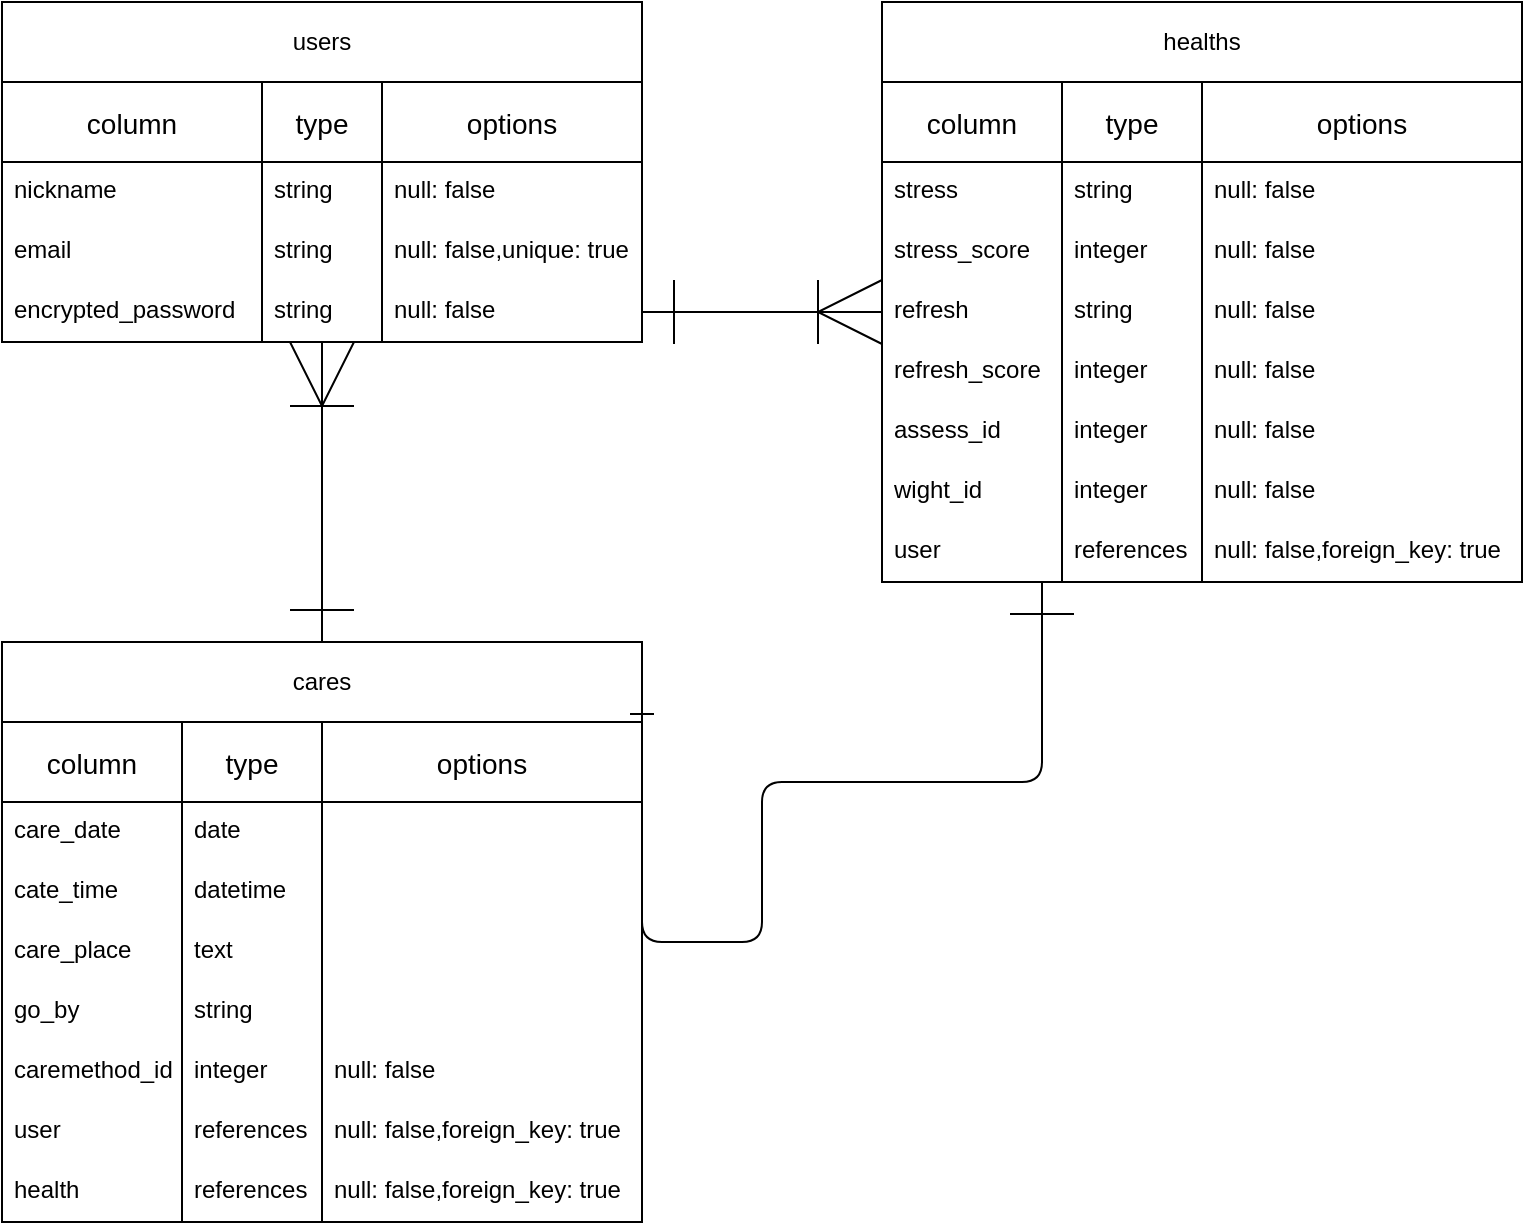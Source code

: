 <mxfile>
    <diagram id="IiIE51ONClDgoYbZXVTl" name="ページ1">
        <mxGraphModel dx="293" dy="524" grid="1" gridSize="10" guides="0" tooltips="1" connect="1" arrows="1" fold="1" page="1" pageScale="1" pageWidth="827" pageHeight="1169" math="0" shadow="0">
            <root>
                <object label="" id="0">
                    <mxCell/>
                </object>
                <mxCell id="1" parent="0"/>
                <mxCell id="36" value="column" style="swimlane;fontStyle=0;childLayout=stackLayout;horizontal=1;startSize=40;horizontalStack=0;resizeParent=1;resizeParentMax=0;resizeLast=0;collapsible=1;marginBottom=0;align=center;fontSize=14;" parent="1" vertex="1">
                    <mxGeometry x="40" y="160" width="130" height="130" as="geometry">
                        <mxRectangle x="40" y="280" width="50" height="40" as="alternateBounds"/>
                    </mxGeometry>
                </mxCell>
                <mxCell id="37" value="nickname" style="text;strokeColor=none;fillColor=none;spacingLeft=4;spacingRight=4;overflow=hidden;rotatable=0;points=[[0,0.5],[1,0.5]];portConstraint=eastwest;fontSize=12;" parent="36" vertex="1">
                    <mxGeometry y="40" width="130" height="30" as="geometry"/>
                </mxCell>
                <mxCell id="38" value="email" style="text;strokeColor=none;fillColor=none;spacingLeft=4;spacingRight=4;overflow=hidden;rotatable=0;points=[[0,0.5],[1,0.5]];portConstraint=eastwest;fontSize=12;" parent="36" vertex="1">
                    <mxGeometry y="70" width="130" height="30" as="geometry"/>
                </mxCell>
                <mxCell id="60" value="encrypted_password" style="text;strokeColor=none;fillColor=none;spacingLeft=4;spacingRight=4;overflow=hidden;rotatable=0;points=[[0,0.5],[1,0.5]];portConstraint=eastwest;fontSize=12;" parent="36" vertex="1">
                    <mxGeometry y="100" width="130" height="30" as="geometry"/>
                </mxCell>
                <mxCell id="71" value="type" style="swimlane;fontStyle=0;childLayout=stackLayout;horizontal=1;startSize=40;horizontalStack=0;resizeParent=1;resizeParentMax=0;resizeLast=0;collapsible=1;marginBottom=0;align=center;fontSize=14;" parent="1" vertex="1">
                    <mxGeometry x="170" y="160" width="60" height="130" as="geometry">
                        <mxRectangle x="170" y="280" width="50" height="40" as="alternateBounds"/>
                    </mxGeometry>
                </mxCell>
                <mxCell id="72" value="string" style="text;strokeColor=none;fillColor=none;spacingLeft=4;spacingRight=4;overflow=hidden;rotatable=0;points=[[0,0.5],[1,0.5]];portConstraint=eastwest;fontSize=12;" parent="71" vertex="1">
                    <mxGeometry y="40" width="60" height="30" as="geometry"/>
                </mxCell>
                <mxCell id="73" value="string    " style="text;strokeColor=none;fillColor=none;spacingLeft=4;spacingRight=4;overflow=hidden;rotatable=0;points=[[0,0.5],[1,0.5]];portConstraint=eastwest;fontSize=12;" parent="71" vertex="1">
                    <mxGeometry y="70" width="60" height="30" as="geometry"/>
                </mxCell>
                <mxCell id="74" value="string" style="text;strokeColor=none;fillColor=none;spacingLeft=4;spacingRight=4;overflow=hidden;rotatable=0;points=[[0,0.5],[1,0.5]];portConstraint=eastwest;fontSize=12;" parent="71" vertex="1">
                    <mxGeometry y="100" width="60" height="30" as="geometry"/>
                </mxCell>
                <mxCell id="80" value="options" style="swimlane;fontStyle=0;childLayout=stackLayout;horizontal=1;startSize=40;horizontalStack=0;resizeParent=1;resizeParentMax=0;resizeLast=0;collapsible=1;marginBottom=0;align=center;fontSize=14;" parent="1" vertex="1">
                    <mxGeometry x="230" y="160" width="130" height="130" as="geometry">
                        <mxRectangle x="40" y="280" width="50" height="40" as="alternateBounds"/>
                    </mxGeometry>
                </mxCell>
                <mxCell id="81" value="null: false" style="text;strokeColor=none;fillColor=none;spacingLeft=4;spacingRight=4;overflow=hidden;rotatable=0;points=[[0,0.5],[1,0.5]];portConstraint=eastwest;fontSize=12;" parent="80" vertex="1">
                    <mxGeometry y="40" width="130" height="30" as="geometry"/>
                </mxCell>
                <mxCell id="82" value="null: false,unique: true" style="text;strokeColor=none;fillColor=none;spacingLeft=4;spacingRight=4;overflow=hidden;rotatable=0;points=[[0,0.5],[1,0.5]];portConstraint=eastwest;fontSize=12;" parent="80" vertex="1">
                    <mxGeometry y="70" width="130" height="30" as="geometry"/>
                </mxCell>
                <mxCell id="89" value="null: false" style="text;strokeColor=none;fillColor=none;spacingLeft=4;spacingRight=4;overflow=hidden;rotatable=0;points=[[0,0.5],[1,0.5]];portConstraint=eastwest;fontSize=12;" parent="80" vertex="1">
                    <mxGeometry y="100" width="130" height="30" as="geometry"/>
                </mxCell>
                <mxCell id="90" value="users" style="whiteSpace=wrap;html=1;align=center;" parent="1" vertex="1">
                    <mxGeometry x="40" y="120" width="320" height="40" as="geometry"/>
                </mxCell>
                <mxCell id="91" value="healths" style="whiteSpace=wrap;html=1;align=center;" parent="1" vertex="1">
                    <mxGeometry x="480" y="120" width="320" height="40" as="geometry"/>
                </mxCell>
                <mxCell id="92" value="column" style="swimlane;fontStyle=0;childLayout=stackLayout;horizontal=1;startSize=40;horizontalStack=0;resizeParent=1;resizeParentMax=0;resizeLast=0;collapsible=1;marginBottom=0;align=center;fontSize=14;" parent="1" vertex="1">
                    <mxGeometry x="480" y="160" width="90" height="250" as="geometry">
                        <mxRectangle x="40" y="280" width="50" height="40" as="alternateBounds"/>
                    </mxGeometry>
                </mxCell>
                <mxCell id="93" value="stress" style="text;strokeColor=none;fillColor=none;spacingLeft=4;spacingRight=4;overflow=hidden;rotatable=0;points=[[0,0.5],[1,0.5]];portConstraint=eastwest;fontSize=12;" parent="92" vertex="1">
                    <mxGeometry y="40" width="90" height="30" as="geometry"/>
                </mxCell>
                <mxCell id="94" value="stress_score" style="text;strokeColor=none;fillColor=none;spacingLeft=4;spacingRight=4;overflow=hidden;rotatable=0;points=[[0,0.5],[1,0.5]];portConstraint=eastwest;fontSize=12;" parent="92" vertex="1">
                    <mxGeometry y="70" width="90" height="30" as="geometry"/>
                </mxCell>
                <mxCell id="213" value="refresh" style="text;strokeColor=none;fillColor=none;spacingLeft=4;spacingRight=4;overflow=hidden;rotatable=0;points=[[0,0.5],[1,0.5]];portConstraint=eastwest;fontSize=12;" parent="92" vertex="1">
                    <mxGeometry y="100" width="90" height="30" as="geometry"/>
                </mxCell>
                <mxCell id="152" value="refresh_score" style="text;strokeColor=none;fillColor=none;spacingLeft=4;spacingRight=4;overflow=hidden;rotatable=0;points=[[0,0.5],[1,0.5]];portConstraint=eastwest;fontSize=12;" parent="92" vertex="1">
                    <mxGeometry y="130" width="90" height="30" as="geometry"/>
                </mxCell>
                <mxCell id="151" value="assess_id" style="text;strokeColor=none;fillColor=none;spacingLeft=4;spacingRight=4;overflow=hidden;rotatable=0;points=[[0,0.5],[1,0.5]];portConstraint=eastwest;fontSize=12;" parent="92" vertex="1">
                    <mxGeometry y="160" width="90" height="30" as="geometry"/>
                </mxCell>
                <mxCell id="150" value="wight_id" style="text;strokeColor=none;fillColor=none;spacingLeft=4;spacingRight=4;overflow=hidden;rotatable=0;points=[[0,0.5],[1,0.5]];portConstraint=eastwest;fontSize=12;" parent="92" vertex="1">
                    <mxGeometry y="190" width="90" height="30" as="geometry"/>
                </mxCell>
                <mxCell id="149" value="user " style="text;strokeColor=none;fillColor=none;spacingLeft=4;spacingRight=4;overflow=hidden;rotatable=0;points=[[0,0.5],[1,0.5]];portConstraint=eastwest;fontSize=12;" parent="92" vertex="1">
                    <mxGeometry y="220" width="90" height="30" as="geometry"/>
                </mxCell>
                <mxCell id="101" value="type" style="swimlane;fontStyle=0;childLayout=stackLayout;horizontal=1;startSize=40;horizontalStack=0;resizeParent=1;resizeParentMax=0;resizeLast=0;collapsible=1;marginBottom=0;align=center;fontSize=14;" parent="1" vertex="1">
                    <mxGeometry x="570" y="160" width="70" height="250" as="geometry">
                        <mxRectangle x="610" y="160" width="50" height="40" as="alternateBounds"/>
                    </mxGeometry>
                </mxCell>
                <mxCell id="102" value="string" style="text;strokeColor=none;fillColor=none;spacingLeft=4;spacingRight=4;overflow=hidden;rotatable=0;points=[[0,0.5],[1,0.5]];portConstraint=eastwest;fontSize=12;" parent="101" vertex="1">
                    <mxGeometry y="40" width="70" height="30" as="geometry"/>
                </mxCell>
                <mxCell id="103" value="integer" style="text;strokeColor=none;fillColor=none;spacingLeft=4;spacingRight=4;overflow=hidden;rotatable=0;points=[[0,0.5],[1,0.5]];portConstraint=eastwest;fontSize=12;" parent="101" vertex="1">
                    <mxGeometry y="70" width="70" height="30" as="geometry"/>
                </mxCell>
                <mxCell id="214" value="string" style="text;strokeColor=none;fillColor=none;spacingLeft=4;spacingRight=4;overflow=hidden;rotatable=0;points=[[0,0.5],[1,0.5]];portConstraint=eastwest;fontSize=12;" parent="101" vertex="1">
                    <mxGeometry y="100" width="70" height="30" as="geometry"/>
                </mxCell>
                <mxCell id="157" value="integer" style="text;strokeColor=none;fillColor=none;spacingLeft=4;spacingRight=4;overflow=hidden;rotatable=0;points=[[0,0.5],[1,0.5]];portConstraint=eastwest;fontSize=12;" parent="101" vertex="1">
                    <mxGeometry y="130" width="70" height="30" as="geometry"/>
                </mxCell>
                <mxCell id="156" value="integer" style="text;strokeColor=none;fillColor=none;spacingLeft=4;spacingRight=4;overflow=hidden;rotatable=0;points=[[0,0.5],[1,0.5]];portConstraint=eastwest;fontSize=12;" parent="101" vertex="1">
                    <mxGeometry y="160" width="70" height="30" as="geometry"/>
                </mxCell>
                <mxCell id="155" value="integer" style="text;strokeColor=none;fillColor=none;spacingLeft=4;spacingRight=4;overflow=hidden;rotatable=0;points=[[0,0.5],[1,0.5]];portConstraint=eastwest;fontSize=12;" parent="101" vertex="1">
                    <mxGeometry y="190" width="70" height="30" as="geometry"/>
                </mxCell>
                <mxCell id="154" value="references" style="text;strokeColor=none;fillColor=none;spacingLeft=4;spacingRight=4;overflow=hidden;rotatable=0;points=[[0,0.5],[1,0.5]];portConstraint=eastwest;fontSize=12;" parent="101" vertex="1">
                    <mxGeometry y="220" width="70" height="30" as="geometry"/>
                </mxCell>
                <mxCell id="110" value="options" style="swimlane;fontStyle=0;childLayout=stackLayout;horizontal=1;startSize=40;horizontalStack=0;resizeParent=1;resizeParentMax=0;resizeLast=0;collapsible=1;marginBottom=0;align=center;fontSize=14;" parent="1" vertex="1">
                    <mxGeometry x="640" y="160" width="160" height="250" as="geometry">
                        <mxRectangle x="40" y="280" width="50" height="40" as="alternateBounds"/>
                    </mxGeometry>
                </mxCell>
                <mxCell id="111" value="null: false" style="text;strokeColor=none;fillColor=none;spacingLeft=4;spacingRight=4;overflow=hidden;rotatable=0;points=[[0,0.5],[1,0.5]];portConstraint=eastwest;fontSize=12;" parent="110" vertex="1">
                    <mxGeometry y="40" width="160" height="30" as="geometry"/>
                </mxCell>
                <mxCell id="112" value="null: false" style="text;strokeColor=none;fillColor=none;spacingLeft=4;spacingRight=4;overflow=hidden;rotatable=0;points=[[0,0.5],[1,0.5]];portConstraint=eastwest;fontSize=12;" parent="110" vertex="1">
                    <mxGeometry y="70" width="160" height="30" as="geometry"/>
                </mxCell>
                <mxCell id="215" value="null: false" style="text;strokeColor=none;fillColor=none;spacingLeft=4;spacingRight=4;overflow=hidden;rotatable=0;points=[[0,0.5],[1,0.5]];portConstraint=eastwest;fontSize=12;" parent="110" vertex="1">
                    <mxGeometry y="100" width="160" height="30" as="geometry"/>
                </mxCell>
                <mxCell id="163" value="null: false" style="text;strokeColor=none;fillColor=none;spacingLeft=4;spacingRight=4;overflow=hidden;rotatable=0;points=[[0,0.5],[1,0.5]];portConstraint=eastwest;fontSize=12;" parent="110" vertex="1">
                    <mxGeometry y="130" width="160" height="30" as="geometry"/>
                </mxCell>
                <mxCell id="162" value="null: false" style="text;strokeColor=none;fillColor=none;spacingLeft=4;spacingRight=4;overflow=hidden;rotatable=0;points=[[0,0.5],[1,0.5]];portConstraint=eastwest;fontSize=12;" parent="110" vertex="1">
                    <mxGeometry y="160" width="160" height="30" as="geometry"/>
                </mxCell>
                <mxCell id="161" value="null: false" style="text;strokeColor=none;fillColor=none;spacingLeft=4;spacingRight=4;overflow=hidden;rotatable=0;points=[[0,0.5],[1,0.5]];portConstraint=eastwest;fontSize=12;" parent="110" vertex="1">
                    <mxGeometry y="190" width="160" height="30" as="geometry"/>
                </mxCell>
                <mxCell id="160" value="null: false,foreign_key: true" style="text;strokeColor=none;fillColor=none;spacingLeft=4;spacingRight=4;overflow=hidden;rotatable=0;points=[[0,0.5],[1,0.5]];portConstraint=eastwest;fontSize=12;" parent="110" vertex="1">
                    <mxGeometry y="220" width="160" height="30" as="geometry"/>
                </mxCell>
                <mxCell id="120" value="cares" style="whiteSpace=wrap;html=1;align=center;" parent="1" vertex="1">
                    <mxGeometry x="40" y="440" width="320" height="40" as="geometry"/>
                </mxCell>
                <mxCell id="121" value="column" style="swimlane;fontStyle=0;childLayout=stackLayout;horizontal=1;startSize=40;horizontalStack=0;resizeParent=1;resizeParentMax=0;resizeLast=0;collapsible=1;marginBottom=0;align=center;fontSize=14;" parent="1" vertex="1">
                    <mxGeometry x="40" y="480" width="90" height="250" as="geometry">
                        <mxRectangle x="40" y="280" width="50" height="40" as="alternateBounds"/>
                    </mxGeometry>
                </mxCell>
                <mxCell id="260" value="care_date" style="text;strokeColor=none;fillColor=none;spacingLeft=4;spacingRight=4;overflow=hidden;rotatable=0;points=[[0,0.5],[1,0.5]];portConstraint=eastwest;fontSize=12;" parent="121" vertex="1">
                    <mxGeometry y="40" width="90" height="30" as="geometry"/>
                </mxCell>
                <mxCell id="262" value="cate_time    " style="text;strokeColor=none;fillColor=none;spacingLeft=4;spacingRight=4;overflow=hidden;rotatable=0;points=[[0,0.5],[1,0.5]];portConstraint=eastwest;fontSize=12;" parent="121" vertex="1">
                    <mxGeometry y="70" width="90" height="30" as="geometry"/>
                </mxCell>
                <mxCell id="265" value="care_place" style="text;strokeColor=none;fillColor=none;spacingLeft=4;spacingRight=4;overflow=hidden;rotatable=0;points=[[0,0.5],[1,0.5]];portConstraint=eastwest;fontSize=12;" parent="121" vertex="1">
                    <mxGeometry y="100" width="90" height="30" as="geometry"/>
                </mxCell>
                <mxCell id="279" value="go_by" style="text;strokeColor=none;fillColor=none;spacingLeft=4;spacingRight=4;overflow=hidden;rotatable=0;points=[[0,0.5],[1,0.5]];portConstraint=eastwest;fontSize=12;" parent="121" vertex="1">
                    <mxGeometry y="130" width="90" height="30" as="geometry"/>
                </mxCell>
                <mxCell id="280" value="caremethod_id" style="text;strokeColor=none;fillColor=none;spacingLeft=4;spacingRight=4;overflow=hidden;rotatable=0;points=[[0,0.5],[1,0.5]];portConstraint=eastwest;fontSize=12;" parent="121" vertex="1">
                    <mxGeometry y="160" width="90" height="30" as="geometry"/>
                </mxCell>
                <mxCell id="281" value="user" style="text;strokeColor=none;fillColor=none;spacingLeft=4;spacingRight=4;overflow=hidden;rotatable=0;points=[[0,0.5],[1,0.5]];portConstraint=eastwest;fontSize=12;" parent="121" vertex="1">
                    <mxGeometry y="190" width="90" height="30" as="geometry"/>
                </mxCell>
                <mxCell id="282" value="health" style="text;strokeColor=none;fillColor=none;spacingLeft=4;spacingRight=4;overflow=hidden;rotatable=0;points=[[0,0.5],[1,0.5]];portConstraint=eastwest;fontSize=12;" parent="121" vertex="1">
                    <mxGeometry y="220" width="90" height="30" as="geometry"/>
                </mxCell>
                <mxCell id="125" value="type" style="swimlane;fontStyle=0;childLayout=stackLayout;horizontal=1;startSize=40;horizontalStack=0;resizeParent=1;resizeParentMax=0;resizeLast=0;collapsible=1;marginBottom=0;align=center;fontSize=14;" parent="1" vertex="1">
                    <mxGeometry x="130" y="480" width="70" height="250" as="geometry">
                        <mxRectangle x="610" y="160" width="50" height="40" as="alternateBounds"/>
                    </mxGeometry>
                </mxCell>
                <mxCell id="127" value="date" style="text;strokeColor=none;fillColor=none;spacingLeft=4;spacingRight=4;overflow=hidden;rotatable=0;points=[[0,0.5],[1,0.5]];portConstraint=eastwest;fontSize=12;" parent="125" vertex="1">
                    <mxGeometry y="40" width="70" height="30" as="geometry"/>
                </mxCell>
                <mxCell id="263" value="datetime" style="text;strokeColor=none;fillColor=none;spacingLeft=4;spacingRight=4;overflow=hidden;rotatable=0;points=[[0,0.5],[1,0.5]];portConstraint=eastwest;fontSize=12;" parent="125" vertex="1">
                    <mxGeometry y="70" width="70" height="30" as="geometry"/>
                </mxCell>
                <mxCell id="268" value="text" style="text;strokeColor=none;fillColor=none;spacingLeft=4;spacingRight=4;overflow=hidden;rotatable=0;points=[[0,0.5],[1,0.5]];portConstraint=eastwest;fontSize=12;" parent="125" vertex="1">
                    <mxGeometry y="100" width="70" height="30" as="geometry"/>
                </mxCell>
                <mxCell id="283" value="string" style="text;strokeColor=none;fillColor=none;spacingLeft=4;spacingRight=4;overflow=hidden;rotatable=0;points=[[0,0.5],[1,0.5]];portConstraint=eastwest;fontSize=12;" parent="125" vertex="1">
                    <mxGeometry y="130" width="70" height="30" as="geometry"/>
                </mxCell>
                <mxCell id="284" value="integer" style="text;strokeColor=none;fillColor=none;spacingLeft=4;spacingRight=4;overflow=hidden;rotatable=0;points=[[0,0.5],[1,0.5]];portConstraint=eastwest;fontSize=12;" parent="125" vertex="1">
                    <mxGeometry y="160" width="70" height="30" as="geometry"/>
                </mxCell>
                <mxCell id="285" value="references" style="text;strokeColor=none;fillColor=none;spacingLeft=4;spacingRight=4;overflow=hidden;rotatable=0;points=[[0,0.5],[1,0.5]];portConstraint=eastwest;fontSize=12;" parent="125" vertex="1">
                    <mxGeometry y="190" width="70" height="30" as="geometry"/>
                </mxCell>
                <mxCell id="286" value="references" style="text;strokeColor=none;fillColor=none;spacingLeft=4;spacingRight=4;overflow=hidden;rotatable=0;points=[[0,0.5],[1,0.5]];portConstraint=eastwest;fontSize=12;" parent="125" vertex="1">
                    <mxGeometry y="220" width="70" height="30" as="geometry"/>
                </mxCell>
                <mxCell id="129" value="options" style="swimlane;fontStyle=0;childLayout=stackLayout;horizontal=1;startSize=40;horizontalStack=0;resizeParent=1;resizeParentMax=0;resizeLast=0;collapsible=1;marginBottom=0;align=center;fontSize=14;" parent="1" vertex="1">
                    <mxGeometry x="200" y="480" width="160" height="250" as="geometry">
                        <mxRectangle x="40" y="280" width="50" height="40" as="alternateBounds"/>
                    </mxGeometry>
                </mxCell>
                <mxCell id="264" value=" " style="text;strokeColor=none;fillColor=none;spacingLeft=4;spacingRight=4;overflow=hidden;rotatable=0;points=[[0,0.5],[1,0.5]];portConstraint=eastwest;fontSize=12;" parent="129" vertex="1">
                    <mxGeometry y="40" width="160" height="30" as="geometry"/>
                </mxCell>
                <mxCell id="269" value=" " style="text;strokeColor=none;fillColor=none;spacingLeft=4;spacingRight=4;overflow=hidden;rotatable=0;points=[[0,0.5],[1,0.5]];portConstraint=eastwest;fontSize=12;" parent="129" vertex="1">
                    <mxGeometry y="70" width="160" height="30" as="geometry"/>
                </mxCell>
                <mxCell id="287" value=" " style="text;strokeColor=none;fillColor=none;spacingLeft=4;spacingRight=4;overflow=hidden;rotatable=0;points=[[0,0.5],[1,0.5]];portConstraint=eastwest;fontSize=12;" parent="129" vertex="1">
                    <mxGeometry y="100" width="160" height="30" as="geometry"/>
                </mxCell>
                <mxCell id="288" value=" " style="text;strokeColor=none;fillColor=none;spacingLeft=4;spacingRight=4;overflow=hidden;rotatable=0;points=[[0,0.5],[1,0.5]];portConstraint=eastwest;fontSize=12;" parent="129" vertex="1">
                    <mxGeometry y="130" width="160" height="30" as="geometry"/>
                </mxCell>
                <mxCell id="289" value="null: false" style="text;strokeColor=none;fillColor=none;spacingLeft=4;spacingRight=4;overflow=hidden;rotatable=0;points=[[0,0.5],[1,0.5]];portConstraint=eastwest;fontSize=12;" parent="129" vertex="1">
                    <mxGeometry y="160" width="160" height="30" as="geometry"/>
                </mxCell>
                <mxCell id="290" value="null: false,foreign_key: true" style="text;strokeColor=none;fillColor=none;spacingLeft=4;spacingRight=4;overflow=hidden;rotatable=0;points=[[0,0.5],[1,0.5]];portConstraint=eastwest;fontSize=12;" parent="129" vertex="1">
                    <mxGeometry y="190" width="160" height="30" as="geometry"/>
                </mxCell>
                <mxCell id="291" value="null: false,foreign_key: true" style="text;strokeColor=none;fillColor=none;spacingLeft=4;spacingRight=4;overflow=hidden;rotatable=0;points=[[0,0.5],[1,0.5]];portConstraint=eastwest;fontSize=12;" parent="129" vertex="1">
                    <mxGeometry y="220" width="160" height="30" as="geometry"/>
                </mxCell>
                <mxCell id="139" value="" style="edgeStyle=entityRelationEdgeStyle;fontSize=12;html=1;endArrow=ERoneToMany;startArrow=ERone;endSize=30;entryX=0;entryY=0.5;entryDx=0;entryDy=0;targetPerimeterSpacing=0;startSize=30;exitX=1;exitY=0.5;exitDx=0;exitDy=0;startFill=0;" parent="1" source="89" edge="1">
                    <mxGeometry width="100" height="100" relative="1" as="geometry">
                        <mxPoint x="360" y="360" as="sourcePoint"/>
                        <mxPoint x="480" y="275" as="targetPoint"/>
                    </mxGeometry>
                </mxCell>
                <mxCell id="206" value="" style="fontSize=12;html=1;endArrow=ERoneToMany;startArrow=ERone;endSize=30;targetPerimeterSpacing=0;startSize=30;startFill=0;" parent="1" edge="1">
                    <mxGeometry width="100" height="100" relative="1" as="geometry">
                        <mxPoint x="200" y="440" as="sourcePoint"/>
                        <mxPoint x="200" y="290" as="targetPoint"/>
                    </mxGeometry>
                </mxCell>
                <mxCell id="209" value="" style="fontSize=12;html=1;endArrow=ERone;startArrow=ERone;endSize=30;targetPerimeterSpacing=0;startSize=10;exitX=1;exitY=0.75;exitDx=0;exitDy=0;startFill=0;edgeStyle=orthogonalEdgeStyle;endFill=0;" parent="1" source="120" edge="1">
                    <mxGeometry width="100" height="100" relative="1" as="geometry">
                        <mxPoint x="330" y="490" as="sourcePoint"/>
                        <mxPoint x="560" y="410" as="targetPoint"/>
                        <Array as="points">
                            <mxPoint x="360" y="590"/>
                            <mxPoint x="420" y="590"/>
                            <mxPoint x="420" y="510"/>
                            <mxPoint x="560" y="510"/>
                        </Array>
                    </mxGeometry>
                </mxCell>
            </root>
        </mxGraphModel>
    </diagram>
</mxfile>